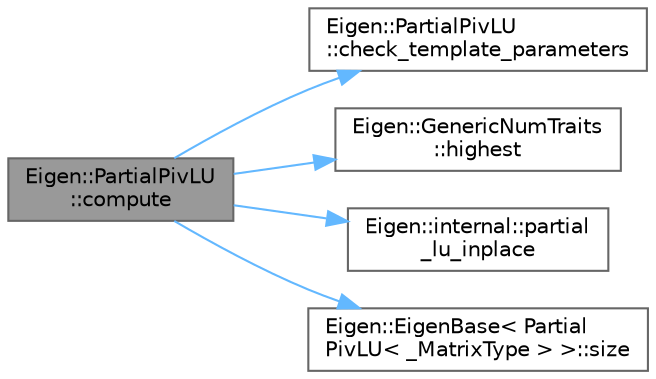 digraph "Eigen::PartialPivLU::compute"
{
 // LATEX_PDF_SIZE
  bgcolor="transparent";
  edge [fontname=Helvetica,fontsize=10,labelfontname=Helvetica,labelfontsize=10];
  node [fontname=Helvetica,fontsize=10,shape=box,height=0.2,width=0.4];
  rankdir="LR";
  Node1 [id="Node000001",label="Eigen::PartialPivLU\l::compute",height=0.2,width=0.4,color="gray40", fillcolor="grey60", style="filled", fontcolor="black",tooltip=" "];
  Node1 -> Node2 [id="edge5_Node000001_Node000002",color="steelblue1",style="solid",tooltip=" "];
  Node2 [id="Node000002",label="Eigen::PartialPivLU\l::check_template_parameters",height=0.2,width=0.4,color="grey40", fillcolor="white", style="filled",URL="$class_eigen_1_1_partial_piv_l_u.html#a561b9022ead4336fdacb687f6be86a53",tooltip=" "];
  Node1 -> Node3 [id="edge6_Node000001_Node000003",color="steelblue1",style="solid",tooltip=" "];
  Node3 [id="Node000003",label="Eigen::GenericNumTraits\l::highest",height=0.2,width=0.4,color="grey40", fillcolor="white", style="filled",URL="$struct_eigen_1_1_generic_num_traits.html#a65bdb77320d731419c061b91b8c4c5be",tooltip=" "];
  Node1 -> Node4 [id="edge7_Node000001_Node000004",color="steelblue1",style="solid",tooltip=" "];
  Node4 [id="Node000004",label="Eigen::internal::partial\l_lu_inplace",height=0.2,width=0.4,color="grey40", fillcolor="white", style="filled",URL="$namespace_eigen_1_1internal.html#a6631a201f1f0e9f43f5458478d30fa63",tooltip=" "];
  Node1 -> Node5 [id="edge8_Node000001_Node000005",color="steelblue1",style="solid",tooltip=" "];
  Node5 [id="Node000005",label="Eigen::EigenBase\< Partial\lPivLU\< _MatrixType \> \>::size",height=0.2,width=0.4,color="grey40", fillcolor="white", style="filled",URL="$struct_eigen_1_1_eigen_base.html#ac2c9348df3bb9c0044dbae6c278a8977",tooltip=" "];
}
